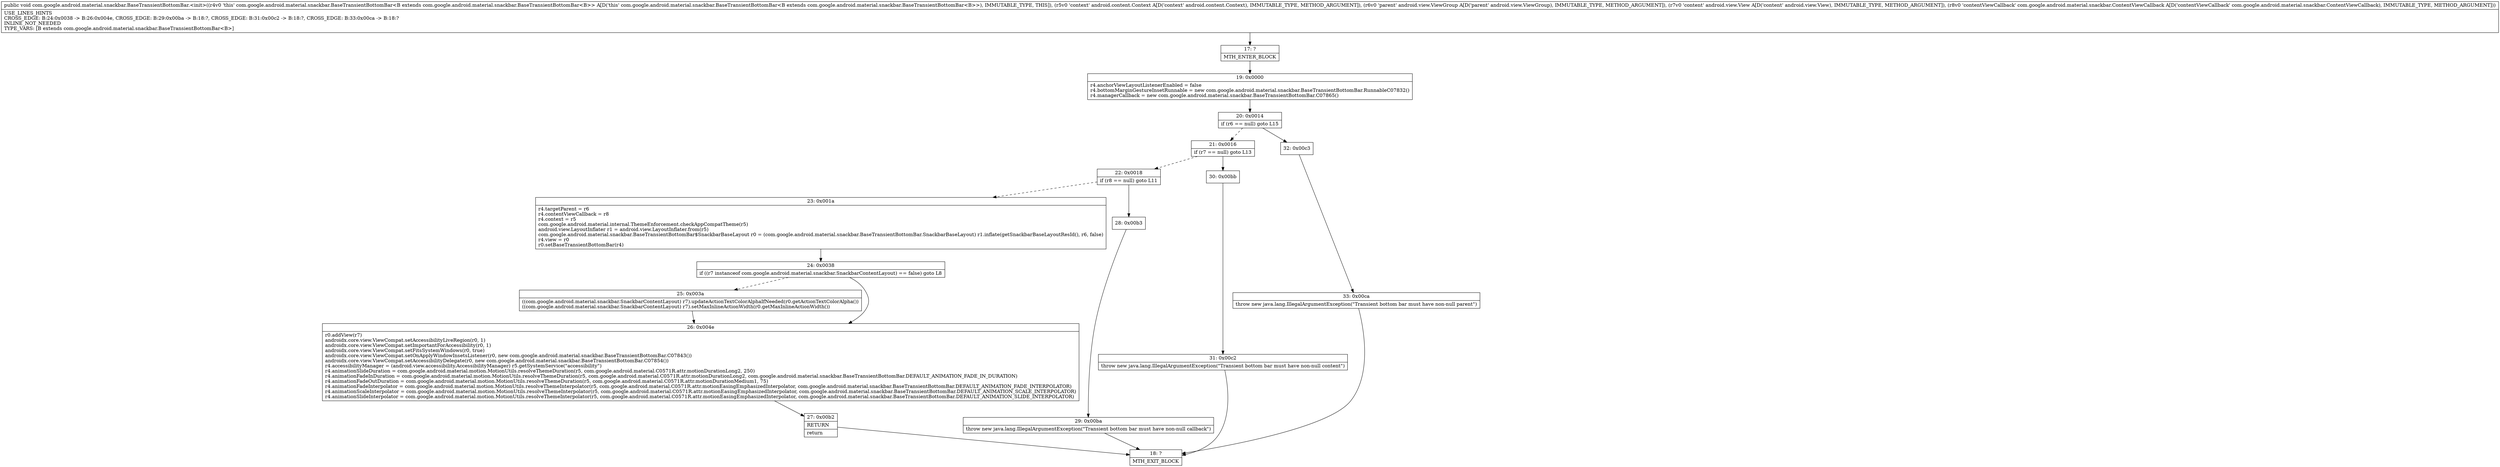 digraph "CFG forcom.google.android.material.snackbar.BaseTransientBottomBar.\<init\>(Landroid\/content\/Context;Landroid\/view\/ViewGroup;Landroid\/view\/View;Lcom\/google\/android\/material\/snackbar\/ContentViewCallback;)V" {
Node_17 [shape=record,label="{17\:\ ?|MTH_ENTER_BLOCK\l}"];
Node_19 [shape=record,label="{19\:\ 0x0000|r4.anchorViewLayoutListenerEnabled = false\lr4.bottomMarginGestureInsetRunnable = new com.google.android.material.snackbar.BaseTransientBottomBar.RunnableC07832()\lr4.managerCallback = new com.google.android.material.snackbar.BaseTransientBottomBar.C07865()\l}"];
Node_20 [shape=record,label="{20\:\ 0x0014|if (r6 == null) goto L15\l}"];
Node_21 [shape=record,label="{21\:\ 0x0016|if (r7 == null) goto L13\l}"];
Node_22 [shape=record,label="{22\:\ 0x0018|if (r8 == null) goto L11\l}"];
Node_23 [shape=record,label="{23\:\ 0x001a|r4.targetParent = r6\lr4.contentViewCallback = r8\lr4.context = r5\lcom.google.android.material.internal.ThemeEnforcement.checkAppCompatTheme(r5)\landroid.view.LayoutInflater r1 = android.view.LayoutInflater.from(r5)\lcom.google.android.material.snackbar.BaseTransientBottomBar$SnackbarBaseLayout r0 = (com.google.android.material.snackbar.BaseTransientBottomBar.SnackbarBaseLayout) r1.inflate(getSnackbarBaseLayoutResId(), r6, false)\lr4.view = r0\lr0.setBaseTransientBottomBar(r4)\l}"];
Node_24 [shape=record,label="{24\:\ 0x0038|if ((r7 instanceof com.google.android.material.snackbar.SnackbarContentLayout) == false) goto L8\l}"];
Node_25 [shape=record,label="{25\:\ 0x003a|((com.google.android.material.snackbar.SnackbarContentLayout) r7).updateActionTextColorAlphaIfNeeded(r0.getActionTextColorAlpha())\l((com.google.android.material.snackbar.SnackbarContentLayout) r7).setMaxInlineActionWidth(r0.getMaxInlineActionWidth())\l}"];
Node_26 [shape=record,label="{26\:\ 0x004e|r0.addView(r7)\landroidx.core.view.ViewCompat.setAccessibilityLiveRegion(r0, 1)\landroidx.core.view.ViewCompat.setImportantForAccessibility(r0, 1)\landroidx.core.view.ViewCompat.setFitsSystemWindows(r0, true)\landroidx.core.view.ViewCompat.setOnApplyWindowInsetsListener(r0, new com.google.android.material.snackbar.BaseTransientBottomBar.C07843())\landroidx.core.view.ViewCompat.setAccessibilityDelegate(r0, new com.google.android.material.snackbar.BaseTransientBottomBar.C07854())\lr4.accessibilityManager = (android.view.accessibility.AccessibilityManager) r5.getSystemService(\"accessibility\")\lr4.animationSlideDuration = com.google.android.material.motion.MotionUtils.resolveThemeDuration(r5, com.google.android.material.C0571R.attr.motionDurationLong2, 250)\lr4.animationFadeInDuration = com.google.android.material.motion.MotionUtils.resolveThemeDuration(r5, com.google.android.material.C0571R.attr.motionDurationLong2, com.google.android.material.snackbar.BaseTransientBottomBar.DEFAULT_ANIMATION_FADE_IN_DURATION)\lr4.animationFadeOutDuration = com.google.android.material.motion.MotionUtils.resolveThemeDuration(r5, com.google.android.material.C0571R.attr.motionDurationMedium1, 75)\lr4.animationFadeInterpolator = com.google.android.material.motion.MotionUtils.resolveThemeInterpolator(r5, com.google.android.material.C0571R.attr.motionEasingEmphasizedInterpolator, com.google.android.material.snackbar.BaseTransientBottomBar.DEFAULT_ANIMATION_FADE_INTERPOLATOR)\lr4.animationScaleInterpolator = com.google.android.material.motion.MotionUtils.resolveThemeInterpolator(r5, com.google.android.material.C0571R.attr.motionEasingEmphasizedInterpolator, com.google.android.material.snackbar.BaseTransientBottomBar.DEFAULT_ANIMATION_SCALE_INTERPOLATOR)\lr4.animationSlideInterpolator = com.google.android.material.motion.MotionUtils.resolveThemeInterpolator(r5, com.google.android.material.C0571R.attr.motionEasingEmphasizedInterpolator, com.google.android.material.snackbar.BaseTransientBottomBar.DEFAULT_ANIMATION_SLIDE_INTERPOLATOR)\l}"];
Node_27 [shape=record,label="{27\:\ 0x00b2|RETURN\l|return\l}"];
Node_18 [shape=record,label="{18\:\ ?|MTH_EXIT_BLOCK\l}"];
Node_28 [shape=record,label="{28\:\ 0x00b3}"];
Node_29 [shape=record,label="{29\:\ 0x00ba|throw new java.lang.IllegalArgumentException(\"Transient bottom bar must have non\-null callback\")\l}"];
Node_30 [shape=record,label="{30\:\ 0x00bb}"];
Node_31 [shape=record,label="{31\:\ 0x00c2|throw new java.lang.IllegalArgumentException(\"Transient bottom bar must have non\-null content\")\l}"];
Node_32 [shape=record,label="{32\:\ 0x00c3}"];
Node_33 [shape=record,label="{33\:\ 0x00ca|throw new java.lang.IllegalArgumentException(\"Transient bottom bar must have non\-null parent\")\l}"];
MethodNode[shape=record,label="{public void com.google.android.material.snackbar.BaseTransientBottomBar.\<init\>((r4v0 'this' com.google.android.material.snackbar.BaseTransientBottomBar\<B extends com.google.android.material.snackbar.BaseTransientBottomBar\<B\>\> A[D('this' com.google.android.material.snackbar.BaseTransientBottomBar\<B extends com.google.android.material.snackbar.BaseTransientBottomBar\<B\>\>), IMMUTABLE_TYPE, THIS]), (r5v0 'context' android.content.Context A[D('context' android.content.Context), IMMUTABLE_TYPE, METHOD_ARGUMENT]), (r6v0 'parent' android.view.ViewGroup A[D('parent' android.view.ViewGroup), IMMUTABLE_TYPE, METHOD_ARGUMENT]), (r7v0 'content' android.view.View A[D('content' android.view.View), IMMUTABLE_TYPE, METHOD_ARGUMENT]), (r8v0 'contentViewCallback' com.google.android.material.snackbar.ContentViewCallback A[D('contentViewCallback' com.google.android.material.snackbar.ContentViewCallback), IMMUTABLE_TYPE, METHOD_ARGUMENT]))  | USE_LINES_HINTS\lCROSS_EDGE: B:24:0x0038 \-\> B:26:0x004e, CROSS_EDGE: B:29:0x00ba \-\> B:18:?, CROSS_EDGE: B:31:0x00c2 \-\> B:18:?, CROSS_EDGE: B:33:0x00ca \-\> B:18:?\lINLINE_NOT_NEEDED\lTYPE_VARS: [B extends com.google.android.material.snackbar.BaseTransientBottomBar\<B\>]\l}"];
MethodNode -> Node_17;Node_17 -> Node_19;
Node_19 -> Node_20;
Node_20 -> Node_21[style=dashed];
Node_20 -> Node_32;
Node_21 -> Node_22[style=dashed];
Node_21 -> Node_30;
Node_22 -> Node_23[style=dashed];
Node_22 -> Node_28;
Node_23 -> Node_24;
Node_24 -> Node_25[style=dashed];
Node_24 -> Node_26;
Node_25 -> Node_26;
Node_26 -> Node_27;
Node_27 -> Node_18;
Node_28 -> Node_29;
Node_29 -> Node_18;
Node_30 -> Node_31;
Node_31 -> Node_18;
Node_32 -> Node_33;
Node_33 -> Node_18;
}

